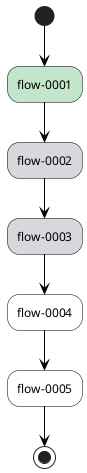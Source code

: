 @startuml
skinparam {
defaultFontName Meiryo
ArrowColor BLACK
shadowing false
linetype ortho
}
skinparam activity {
BackgroundColor White
BackgroundColor<<SUCCESS>> #c3e6cb
BackgroundColor<<FAIL>> #f5c6cb
BackgroundColor<<WARN>> #ffeeba
BackgroundColor<<WAIT>> #d6d8db
BackgroundColor<<SKIP>> #d6d8db
BorderColor BLACK
}

(*)-->"flow-0001"<<SUCCESS>>
-->"flow-0002"<<SKIP>>
-->"flow-0003"<<WAIT>>
-->"flow-0004"
-->"flow-0005"
-->(*)

@enduml